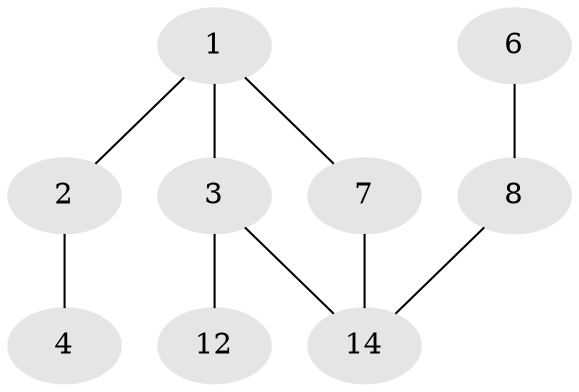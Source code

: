 // Generated by graph-tools (version 1.1) at 2025/46/02/15/25 05:46:28]
// undirected, 9 vertices, 9 edges
graph export_dot {
graph [start="1"]
  node [color=gray90,style=filled];
  1 [super="+18"];
  2 [super="+11+15+20"];
  3 [super="+13+16"];
  4 [super="+5+16"];
  6 [super="+5+10"];
  7 [super="+11+17+19"];
  8 [super="+9"];
  12 [super="+9+19"];
  14;
  1 -- 2;
  1 -- 3;
  1 -- 7;
  2 -- 4;
  3 -- 14;
  3 -- 12;
  6 -- 8;
  7 -- 14;
  8 -- 14;
}
